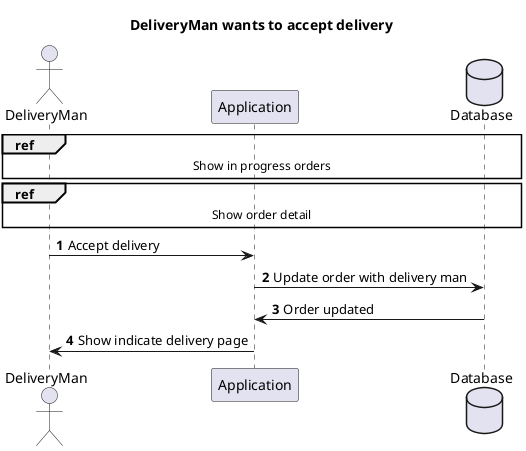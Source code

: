 @startuml
autonumber
title       DeliveryMan wants to accept delivery
actor       DeliveryMan
participant Application
database    Database

ref over DeliveryMan, Application, Database: Show in progress orders
ref over DeliveryMan, Application, Database: Show order detail
DeliveryMan -> Application: Accept delivery
Application -> Database: Update order with delivery man
Database -> Application: Order updated
Application -> DeliveryMan: Show indicate delivery page

@enduml
